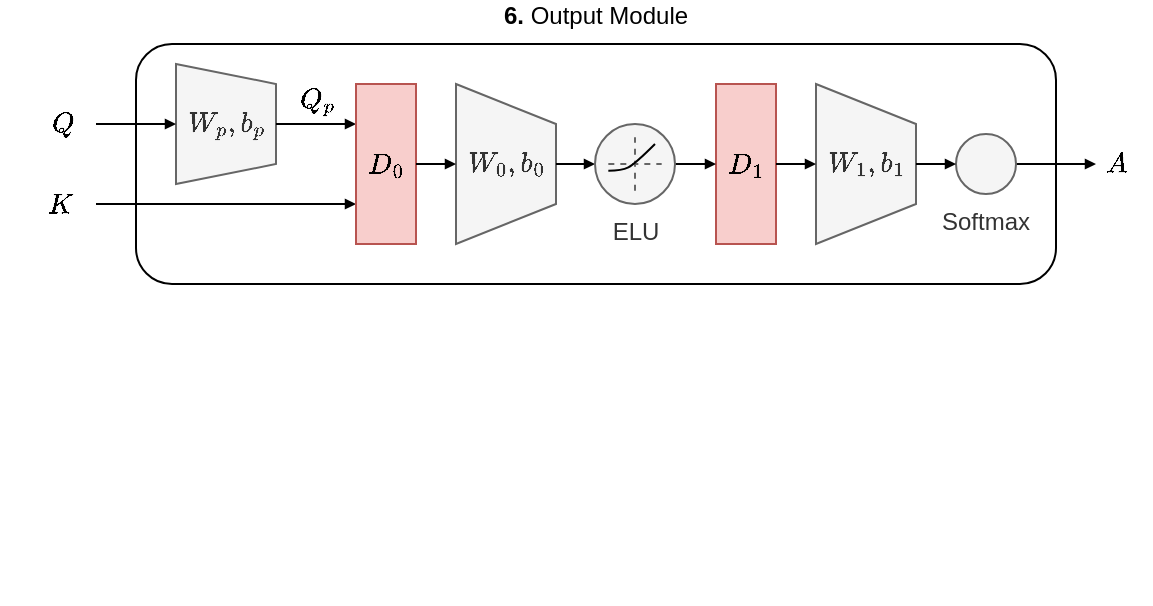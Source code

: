 <mxfile version="13.10.8" type="github">
  <diagram id="DTr5TzhJc7Mo3Jtl7aWu" name="Page-1">
    <mxGraphModel dx="383" dy="365" grid="1" gridSize="10" guides="1" tooltips="1" connect="1" arrows="1" fold="1" page="1" pageScale="1" pageWidth="827" pageHeight="1169" math="1" shadow="0">
      <root>
        <mxCell id="0" />
        <mxCell id="1" parent="0" />
        <mxCell id="u5gKyDJOYuqHdPGIhYjo-1" value="" style="shape=image;imageAspect=0;verticalLabelPosition=bottom;verticalAlign=top;image=https://pytorch.org/docs/stable/_images/ELU.png;" vertex="1" parent="1">
          <mxGeometry x="360" y="360" width="120" height="120" as="geometry" />
        </mxCell>
        <mxCell id="5LrO9uCOD_D74uFUd5fg-33" value="&lt;b&gt;6.&amp;nbsp;&lt;/b&gt;Output Module" style="rounded=1;whiteSpace=wrap;html=1;fillColor=none;labelPosition=center;verticalLabelPosition=top;align=center;verticalAlign=bottom;spacingTop=0;spacingBottom=5;" parent="1" vertex="1">
          <mxGeometry x="140" y="200" width="460" height="120" as="geometry" />
        </mxCell>
        <mxCell id="5LrO9uCOD_D74uFUd5fg-47" value="$$A$$" style="edgeStyle=none;rounded=1;orthogonalLoop=1;jettySize=auto;html=1;startArrow=block;startFill=1;startSize=3;endArrow=none;endFill=0;endSize=3;strokeColor=#000000;strokeWidth=1;fontSize=12;labelBackgroundColor=none;labelPosition=center;verticalLabelPosition=middle;align=center;verticalAlign=middle;entryX=1;entryY=0.5;entryDx=0;entryDy=0;" parent="1" target="5LrO9uCOD_D74uFUd5fg-91" edge="1">
          <mxGeometry as="geometry">
            <mxPoint x="585" y="259.5" as="targetPoint" />
            <mxPoint x="620" y="260" as="sourcePoint" />
            <mxPoint x="30" as="offset" />
          </mxGeometry>
        </mxCell>
        <mxCell id="5LrO9uCOD_D74uFUd5fg-60" value="$$W_p, b_p$$" style="shape=trapezoid;perimeter=trapezoidPerimeter;whiteSpace=wrap;html=1;fixedSize=1;direction=south;fillColor=#f5f5f5;strokeColor=#666666;fontColor=#333333;size=10;" parent="1" vertex="1">
          <mxGeometry x="160" y="210" width="50" height="60" as="geometry" />
        </mxCell>
        <mxCell id="5LrO9uCOD_D74uFUd5fg-65" value="$$K$$" style="edgeStyle=none;rounded=1;orthogonalLoop=1;jettySize=auto;html=1;startArrow=block;startFill=1;startSize=3;endArrow=none;endFill=0;endSize=3;strokeColor=#000000;strokeWidth=1;fontSize=12;labelBackgroundColor=none;labelPosition=left;verticalLabelPosition=middle;align=right;verticalAlign=middle;exitX=0;exitY=0.75;exitDx=0;exitDy=0;" parent="1" source="5LrO9uCOD_D74uFUd5fg-73" edge="1">
          <mxGeometry as="geometry">
            <mxPoint x="120" y="280" as="targetPoint" />
            <mxPoint x="230" y="280" as="sourcePoint" />
            <mxPoint x="-75" as="offset" />
          </mxGeometry>
        </mxCell>
        <mxCell id="5LrO9uCOD_D74uFUd5fg-66" value="$$Q$$" style="edgeStyle=none;rounded=1;orthogonalLoop=1;jettySize=auto;html=1;startArrow=block;startFill=1;startSize=3;endArrow=none;endFill=0;endSize=3;strokeColor=#000000;strokeWidth=1;fontSize=12;labelBackgroundColor=none;labelPosition=left;verticalLabelPosition=middle;align=right;verticalAlign=middle;exitX=0.5;exitY=1;exitDx=0;exitDy=0;" parent="1" source="5LrO9uCOD_D74uFUd5fg-60" edge="1">
          <mxGeometry as="geometry">
            <mxPoint x="120" y="240" as="targetPoint" />
            <mxPoint x="160" y="230" as="sourcePoint" />
            <mxPoint x="-30" as="offset" />
          </mxGeometry>
        </mxCell>
        <mxCell id="5LrO9uCOD_D74uFUd5fg-69" value="$$Q_p$$" style="edgeStyle=none;rounded=1;orthogonalLoop=1;jettySize=auto;html=1;startArrow=block;startFill=1;startSize=3;endArrow=none;endFill=0;endSize=3;strokeColor=#000000;strokeWidth=1;fontSize=12;entryX=0.5;entryY=0;entryDx=0;entryDy=0;exitX=0;exitY=0.25;exitDx=0;exitDy=0;labelPosition=center;verticalLabelPosition=top;align=center;verticalAlign=bottom;labelBackgroundColor=none;" parent="1" source="5LrO9uCOD_D74uFUd5fg-73" target="5LrO9uCOD_D74uFUd5fg-60" edge="1">
          <mxGeometry as="geometry">
            <mxPoint x="550" y="270" as="targetPoint" />
            <mxPoint x="230" y="240" as="sourcePoint" />
            <mxPoint y="10" as="offset" />
          </mxGeometry>
        </mxCell>
        <mxCell id="5LrO9uCOD_D74uFUd5fg-70" value="$$W_0,b_0$$" style="shape=trapezoid;perimeter=trapezoidPerimeter;whiteSpace=wrap;html=1;fixedSize=1;direction=south;fillColor=#f5f5f5;strokeColor=#666666;fontColor=#333333;" parent="1" vertex="1">
          <mxGeometry x="300" y="220" width="50" height="80" as="geometry" />
        </mxCell>
        <mxCell id="5LrO9uCOD_D74uFUd5fg-73" value="$$D_0$$" style="rounded=0;whiteSpace=wrap;html=1;fillColor=#f8cecc;fontSize=12;strokeColor=#b85450;" parent="1" vertex="1">
          <mxGeometry x="250" y="220" width="30" height="80" as="geometry" />
        </mxCell>
        <mxCell id="5LrO9uCOD_D74uFUd5fg-74" style="edgeStyle=none;rounded=1;orthogonalLoop=1;jettySize=auto;html=1;startArrow=block;startFill=1;startSize=3;endArrow=none;endFill=0;endSize=3;strokeColor=#000000;strokeWidth=1;fontSize=8;entryX=1;entryY=0.5;entryDx=0;entryDy=0;exitX=0.5;exitY=1;exitDx=0;exitDy=0;" parent="1" source="5LrO9uCOD_D74uFUd5fg-70" target="5LrO9uCOD_D74uFUd5fg-73" edge="1">
          <mxGeometry x="-65" y="159" as="geometry">
            <mxPoint x="220" y="250" as="targetPoint" />
            <mxPoint x="300" y="260" as="sourcePoint" />
          </mxGeometry>
        </mxCell>
        <mxCell id="5LrO9uCOD_D74uFUd5fg-82" value="$$W_1,b_1$$" style="shape=trapezoid;perimeter=trapezoidPerimeter;whiteSpace=wrap;html=1;fixedSize=1;direction=south;fillColor=#f5f5f5;strokeColor=#666666;fontColor=#333333;" parent="1" vertex="1">
          <mxGeometry x="480" y="220" width="50" height="80" as="geometry" />
        </mxCell>
        <mxCell id="5LrO9uCOD_D74uFUd5fg-83" value="$$D_1$$" style="rounded=0;whiteSpace=wrap;html=1;fillColor=#f8cecc;fontSize=12;strokeColor=#b85450;" parent="1" vertex="1">
          <mxGeometry x="430" y="220" width="30" height="80" as="geometry" />
        </mxCell>
        <mxCell id="5LrO9uCOD_D74uFUd5fg-85" style="edgeStyle=none;rounded=1;orthogonalLoop=1;jettySize=auto;html=1;startArrow=block;startFill=1;startSize=3;endArrow=none;endFill=0;endSize=3;strokeColor=#000000;strokeWidth=1;fontSize=8;entryX=0.5;entryY=0;entryDx=0;entryDy=0;exitX=0;exitY=0.5;exitDx=0;exitDy=0;" parent="1" source="u5gKyDJOYuqHdPGIhYjo-2" target="5LrO9uCOD_D74uFUd5fg-70" edge="1">
          <mxGeometry x="-45" y="179" as="geometry">
            <mxPoint x="240" y="400" as="targetPoint" />
            <mxPoint x="370" y="260" as="sourcePoint" />
          </mxGeometry>
        </mxCell>
        <mxCell id="5LrO9uCOD_D74uFUd5fg-86" style="edgeStyle=none;rounded=1;orthogonalLoop=1;jettySize=auto;html=1;startArrow=block;startFill=1;startSize=3;endArrow=none;endFill=0;endSize=3;strokeColor=#000000;strokeWidth=1;fontSize=8;entryX=1;entryY=0.5;entryDx=0;entryDy=0;exitX=0;exitY=0.5;exitDx=0;exitDy=0;" parent="1" source="5LrO9uCOD_D74uFUd5fg-83" target="u5gKyDJOYuqHdPGIhYjo-2" edge="1">
          <mxGeometry x="-45" y="179" as="geometry">
            <mxPoint x="410" y="260" as="targetPoint" />
            <mxPoint x="280" y="420" as="sourcePoint" />
          </mxGeometry>
        </mxCell>
        <mxCell id="5LrO9uCOD_D74uFUd5fg-87" style="edgeStyle=none;rounded=1;orthogonalLoop=1;jettySize=auto;html=1;startArrow=block;startFill=1;startSize=3;endArrow=none;endFill=0;endSize=3;strokeColor=#000000;strokeWidth=1;fontSize=8;entryX=1;entryY=0.5;entryDx=0;entryDy=0;exitX=0.5;exitY=1;exitDx=0;exitDy=0;" parent="1" source="5LrO9uCOD_D74uFUd5fg-82" target="5LrO9uCOD_D74uFUd5fg-83" edge="1">
          <mxGeometry x="-45" y="179" as="geometry">
            <mxPoint x="240" y="400" as="targetPoint" />
            <mxPoint x="280" y="420" as="sourcePoint" />
          </mxGeometry>
        </mxCell>
        <mxCell id="5LrO9uCOD_D74uFUd5fg-91" value="Softmax" style="ellipse;whiteSpace=wrap;html=1;fillColor=#f5f5f5;fontSize=12;strokeColor=#666666;fontColor=#333333;labelPosition=center;verticalLabelPosition=bottom;align=center;verticalAlign=top;" parent="1" vertex="1">
          <mxGeometry x="550" y="245" width="30" height="30" as="geometry" />
        </mxCell>
        <mxCell id="5LrO9uCOD_D74uFUd5fg-92" style="edgeStyle=none;rounded=1;orthogonalLoop=1;jettySize=auto;html=1;startArrow=block;startFill=1;startSize=3;endArrow=none;endFill=0;endSize=3;strokeColor=#000000;strokeWidth=1;fontSize=8;entryX=0.5;entryY=0;entryDx=0;entryDy=0;exitX=0;exitY=0.5;exitDx=0;exitDy=0;" parent="1" source="5LrO9uCOD_D74uFUd5fg-91" target="5LrO9uCOD_D74uFUd5fg-82" edge="1">
          <mxGeometry x="-45" y="179" as="geometry">
            <mxPoint x="240" y="400" as="targetPoint" />
            <mxPoint x="280" y="420" as="sourcePoint" />
          </mxGeometry>
        </mxCell>
        <mxCell id="u5gKyDJOYuqHdPGIhYjo-15" value="" style="group" vertex="1" connectable="0" parent="1">
          <mxGeometry x="369.5" y="240" width="40" height="40" as="geometry" />
        </mxCell>
        <mxCell id="u5gKyDJOYuqHdPGIhYjo-2" value="ELU" style="ellipse;whiteSpace=wrap;html=1;fillColor=#f5f5f5;fontSize=12;strokeColor=#666666;fontColor=#333333;labelPosition=center;verticalLabelPosition=bottom;align=center;verticalAlign=top;" vertex="1" parent="u5gKyDJOYuqHdPGIhYjo-15">
          <mxGeometry width="40" height="40" as="geometry" />
        </mxCell>
        <mxCell id="u5gKyDJOYuqHdPGIhYjo-14" value="" style="group" vertex="1" connectable="0" parent="u5gKyDJOYuqHdPGIhYjo-15">
          <mxGeometry x="6.667" y="6.667" width="26.667" height="26.667" as="geometry" />
        </mxCell>
        <mxCell id="u5gKyDJOYuqHdPGIhYjo-10" value="" style="endArrow=none;dashed=1;html=1;fillColor=#f5f5f5;strokeColor=#666666;" edge="1" parent="u5gKyDJOYuqHdPGIhYjo-14">
          <mxGeometry width="33.333" height="33.333" as="geometry">
            <mxPoint y="13.333" as="sourcePoint" />
            <mxPoint x="26.667" y="13.333" as="targetPoint" />
          </mxGeometry>
        </mxCell>
        <mxCell id="u5gKyDJOYuqHdPGIhYjo-11" value="" style="endArrow=none;dashed=1;html=1;fillColor=#f5f5f5;strokeColor=#666666;" edge="1" parent="u5gKyDJOYuqHdPGIhYjo-14">
          <mxGeometry width="33.333" height="33.333" as="geometry">
            <mxPoint x="13.333" y="26.667" as="sourcePoint" />
            <mxPoint x="13.333" as="targetPoint" />
          </mxGeometry>
        </mxCell>
        <mxCell id="u5gKyDJOYuqHdPGIhYjo-8" value="" style="endArrow=none;html=1;endFill=0;curved=1;" edge="1" parent="u5gKyDJOYuqHdPGIhYjo-14">
          <mxGeometry width="33.333" height="33.333" as="geometry">
            <mxPoint y="16.667" as="sourcePoint" />
            <mxPoint x="23.333" y="3.333" as="targetPoint" />
            <Array as="points">
              <mxPoint x="6.667" y="16.667" />
              <mxPoint x="13.333" y="13.333" />
            </Array>
          </mxGeometry>
        </mxCell>
      </root>
    </mxGraphModel>
  </diagram>
</mxfile>
